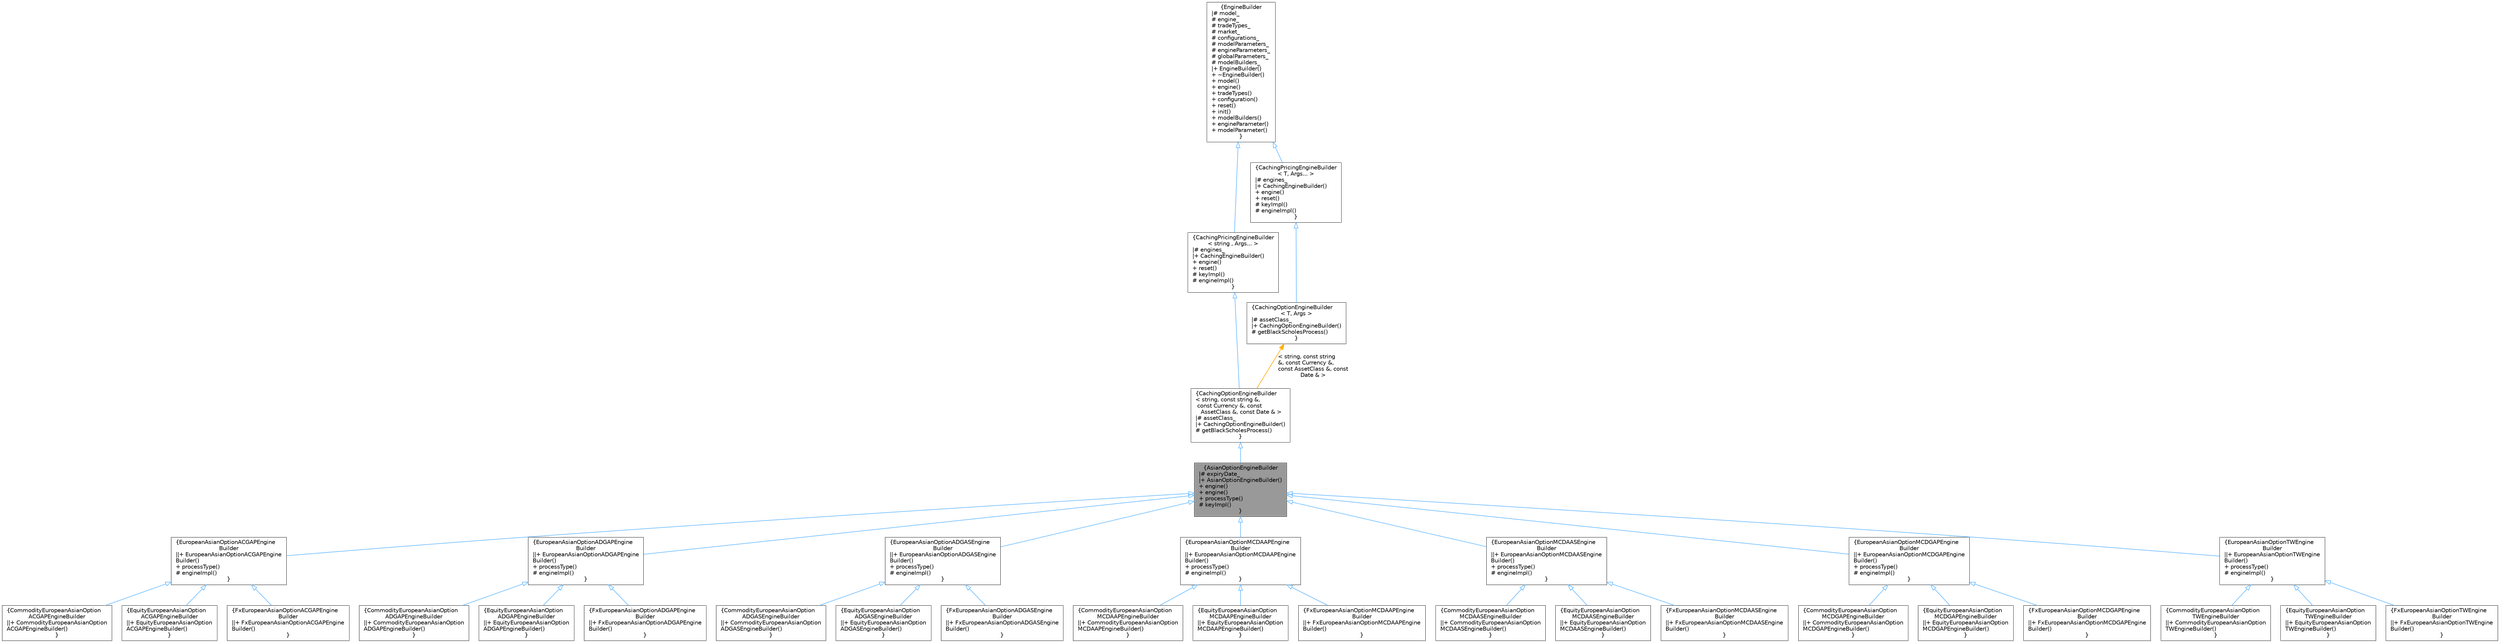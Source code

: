 digraph "AsianOptionEngineBuilder"
{
 // INTERACTIVE_SVG=YES
 // LATEX_PDF_SIZE
  bgcolor="transparent";
  edge [fontname=Helvetica,fontsize=10,labelfontname=Helvetica,labelfontsize=10];
  node [fontname=Helvetica,fontsize=10,shape=box,height=0.2,width=0.4];
  Node1 [label="{AsianOptionEngineBuilder\n|# expiryDate_\l|+ AsianOptionEngineBuilder()\l+ engine()\l+ engine()\l+ processType()\l# keyImpl()\l}",height=0.2,width=0.4,color="gray40", fillcolor="grey60", style="filled", fontcolor="black",tooltip="Abstract Engine Builder for Asian Options."];
  Node2 -> Node1 [dir="back",color="steelblue1",style="solid",arrowtail="onormal"];
  Node2 [label="{CachingOptionEngineBuilder\l\< string, const string &,\l const Currency &, const\l AssetClass &, const Date & \>\n|# assetClass_\l|+ CachingOptionEngineBuilder()\l# getBlackScholesProcess()\l}",height=0.2,width=0.4,color="gray40", fillcolor="white", style="filled",URL="$classore_1_1data_1_1_caching_option_engine_builder.html",tooltip=" "];
  Node3 -> Node2 [dir="back",color="steelblue1",style="solid",arrowtail="onormal"];
  Node3 [label="{CachingPricingEngineBuilder\l\< string , Args... \>\n|# engines_\l|+ CachingEngineBuilder()\l+ engine()\l+ reset()\l# keyImpl()\l# engineImpl()\l}",height=0.2,width=0.4,color="gray40", fillcolor="white", style="filled",URL="$classore_1_1data_1_1_caching_engine_builder.html",tooltip="Abstract template EngineBuilder class that can cache engines and coupon pricers."];
  Node4 -> Node3 [dir="back",color="steelblue1",style="solid",arrowtail="onormal"];
  Node4 [label="{EngineBuilder\n|# model_\l# engine_\l# tradeTypes_\l# market_\l# configurations_\l# modelParameters_\l# engineParameters_\l# globalParameters_\l# modelBuilders_\l|+ EngineBuilder()\l+ ~EngineBuilder()\l+ model()\l+ engine()\l+ tradeTypes()\l+ configuration()\l+ reset()\l+ init()\l+ modelBuilders()\l+ engineParameter()\l+ modelParameter()\l}",height=0.2,width=0.4,color="gray40", fillcolor="white", style="filled",URL="$classore_1_1data_1_1_engine_builder.html",tooltip="Base PricingEngine Builder class for a specific model and engine."];
  Node5 -> Node2 [dir="back",color="orange",style="solid",label=" \< string, const string\l &, const Currency &,\l const AssetClass &, const\l Date & \>" ];
  Node5 [label="{CachingOptionEngineBuilder\l\< T, Args \>\n|# assetClass_\l|+ CachingOptionEngineBuilder()\l# getBlackScholesProcess()\l}",height=0.2,width=0.4,color="gray40", fillcolor="white", style="filled",URL="$classore_1_1data_1_1_caching_option_engine_builder.html",tooltip=" "];
  Node6 -> Node5 [dir="back",color="steelblue1",style="solid",arrowtail="onormal"];
  Node6 [label="{CachingPricingEngineBuilder\l\< T, Args... \>\n|# engines_\l|+ CachingEngineBuilder()\l+ engine()\l+ reset()\l# keyImpl()\l# engineImpl()\l}",height=0.2,width=0.4,color="gray40", fillcolor="white", style="filled",URL="$classore_1_1data_1_1_caching_engine_builder.html",tooltip="Abstract template EngineBuilder class that can cache engines and coupon pricers."];
  Node4 -> Node6 [dir="back",color="steelblue1",style="solid",arrowtail="onormal"];
  Node1 -> Node7 [dir="back",color="steelblue1",style="solid",arrowtail="onormal"];
  Node7 [label="{EuropeanAsianOptionACGAPEngine\lBuilder\n||+ EuropeanAsianOptionACGAPEngine\lBuilder()\l+ processType()\l# engineImpl()\l}",height=0.2,width=0.4,color="gray40", fillcolor="white", style="filled",URL="$classore_1_1data_1_1_european_asian_option_a_c_g_a_p_engine_builder.html",tooltip="Continuous Analytic Engine Builder for European Asian Geometric Average Price Options."];
  Node7 -> Node8 [dir="back",color="steelblue1",style="solid",arrowtail="onormal"];
  Node8 [label="{CommodityEuropeanAsianOption\lACGAPEngineBuilder\n||+ CommodityEuropeanAsianOption\lACGAPEngineBuilder()\l}",height=0.2,width=0.4,color="gray40", fillcolor="white", style="filled",URL="$classore_1_1data_1_1_commodity_european_asian_option_a_c_g_a_p_engine_builder.html",tooltip="Continuous Analytic Engine Builder for European Asian Commodity Geometric Average Price Options."];
  Node7 -> Node9 [dir="back",color="steelblue1",style="solid",arrowtail="onormal"];
  Node9 [label="{EquityEuropeanAsianOption\lACGAPEngineBuilder\n||+ EquityEuropeanAsianOption\lACGAPEngineBuilder()\l}",height=0.2,width=0.4,color="gray40", fillcolor="white", style="filled",URL="$classore_1_1data_1_1_equity_european_asian_option_a_c_g_a_p_engine_builder.html",tooltip="Continuous Analytic Engine Builder for European Asian Equity Geometric Average Price Options."];
  Node7 -> Node10 [dir="back",color="steelblue1",style="solid",arrowtail="onormal"];
  Node10 [label="{FxEuropeanAsianOptionACGAPEngine\lBuilder\n||+ FxEuropeanAsianOptionACGAPEngine\lBuilder()\l}",height=0.2,width=0.4,color="gray40", fillcolor="white", style="filled",URL="$classore_1_1data_1_1_fx_european_asian_option_a_c_g_a_p_engine_builder.html",tooltip="Continuous Analytic Engine Builder for European Asian Fx Geometric Average Price Options."];
  Node1 -> Node11 [dir="back",color="steelblue1",style="solid",arrowtail="onormal"];
  Node11 [label="{EuropeanAsianOptionADGAPEngine\lBuilder\n||+ EuropeanAsianOptionADGAPEngine\lBuilder()\l+ processType()\l# engineImpl()\l}",height=0.2,width=0.4,color="gray40", fillcolor="white", style="filled",URL="$classore_1_1data_1_1_european_asian_option_a_d_g_a_p_engine_builder.html",tooltip="Discrete Analytic Engine Builder for European Asian Geometric Average Price Options."];
  Node11 -> Node12 [dir="back",color="steelblue1",style="solid",arrowtail="onormal"];
  Node12 [label="{CommodityEuropeanAsianOption\lADGAPEngineBuilder\n||+ CommodityEuropeanAsianOption\lADGAPEngineBuilder()\l}",height=0.2,width=0.4,color="gray40", fillcolor="white", style="filled",URL="$classore_1_1data_1_1_commodity_european_asian_option_a_d_g_a_p_engine_builder.html",tooltip="Discrete Analytic Engine Builder for European Asian Commodity Geometric Average Price Options."];
  Node11 -> Node13 [dir="back",color="steelblue1",style="solid",arrowtail="onormal"];
  Node13 [label="{EquityEuropeanAsianOption\lADGAPEngineBuilder\n||+ EquityEuropeanAsianOption\lADGAPEngineBuilder()\l}",height=0.2,width=0.4,color="gray40", fillcolor="white", style="filled",URL="$classore_1_1data_1_1_equity_european_asian_option_a_d_g_a_p_engine_builder.html",tooltip="Discrete Analytic Engine Builder for European Asian Equity Geometric Average Price Options."];
  Node11 -> Node14 [dir="back",color="steelblue1",style="solid",arrowtail="onormal"];
  Node14 [label="{FxEuropeanAsianOptionADGAPEngine\lBuilder\n||+ FxEuropeanAsianOptionADGAPEngine\lBuilder()\l}",height=0.2,width=0.4,color="gray40", fillcolor="white", style="filled",URL="$classore_1_1data_1_1_fx_european_asian_option_a_d_g_a_p_engine_builder.html",tooltip="Discrete Analytic Engine Builder for European Asian Fx Geometric Average Price Options."];
  Node1 -> Node15 [dir="back",color="steelblue1",style="solid",arrowtail="onormal"];
  Node15 [label="{EuropeanAsianOptionADGASEngine\lBuilder\n||+ EuropeanAsianOptionADGASEngine\lBuilder()\l+ processType()\l# engineImpl()\l}",height=0.2,width=0.4,color="gray40", fillcolor="white", style="filled",URL="$classore_1_1data_1_1_european_asian_option_a_d_g_a_s_engine_builder.html",tooltip="Discrete Analytic Engine Builder for European Asian Geometric Average Strike Options."];
  Node15 -> Node16 [dir="back",color="steelblue1",style="solid",arrowtail="onormal"];
  Node16 [label="{CommodityEuropeanAsianOption\lADGASEngineBuilder\n||+ CommodityEuropeanAsianOption\lADGASEngineBuilder()\l}",height=0.2,width=0.4,color="gray40", fillcolor="white", style="filled",URL="$classore_1_1data_1_1_commodity_european_asian_option_a_d_g_a_s_engine_builder.html",tooltip="Discrete Analytic Engine Builder for European Asian Commodity Geometric Average Strike Options."];
  Node15 -> Node17 [dir="back",color="steelblue1",style="solid",arrowtail="onormal"];
  Node17 [label="{EquityEuropeanAsianOption\lADGASEngineBuilder\n||+ EquityEuropeanAsianOption\lADGASEngineBuilder()\l}",height=0.2,width=0.4,color="gray40", fillcolor="white", style="filled",URL="$classore_1_1data_1_1_equity_european_asian_option_a_d_g_a_s_engine_builder.html",tooltip="Discrete Analytic Engine Builder for European Asian Equity Geometric Average Strike Options."];
  Node15 -> Node18 [dir="back",color="steelblue1",style="solid",arrowtail="onormal"];
  Node18 [label="{FxEuropeanAsianOptionADGASEngine\lBuilder\n||+ FxEuropeanAsianOptionADGASEngine\lBuilder()\l}",height=0.2,width=0.4,color="gray40", fillcolor="white", style="filled",URL="$classore_1_1data_1_1_fx_european_asian_option_a_d_g_a_s_engine_builder.html",tooltip="Discrete Analytic Engine Builder for European Asian Fx Geometric Average Strike Options."];
  Node1 -> Node19 [dir="back",color="steelblue1",style="solid",arrowtail="onormal"];
  Node19 [label="{EuropeanAsianOptionMCDAAPEngine\lBuilder\n||+ EuropeanAsianOptionMCDAAPEngine\lBuilder()\l+ processType()\l# engineImpl()\l}",height=0.2,width=0.4,color="gray40", fillcolor="white", style="filled",URL="$classore_1_1data_1_1_european_asian_option_m_c_d_a_a_p_engine_builder.html",tooltip="Discrete Monte Carlo Engine Builder for European Asian Arithmetic Average Price Options."];
  Node19 -> Node20 [dir="back",color="steelblue1",style="solid",arrowtail="onormal"];
  Node20 [label="{CommodityEuropeanAsianOption\lMCDAAPEngineBuilder\n||+ CommodityEuropeanAsianOption\lMCDAAPEngineBuilder()\l}",height=0.2,width=0.4,color="gray40", fillcolor="white", style="filled",URL="$classore_1_1data_1_1_commodity_european_asian_option_m_c_d_a_a_p_engine_builder.html",tooltip="Discrete Monte Carlo Engine Builder for European Asian Commodity Arithmetic Average Price Options."];
  Node19 -> Node21 [dir="back",color="steelblue1",style="solid",arrowtail="onormal"];
  Node21 [label="{EquityEuropeanAsianOption\lMCDAAPEngineBuilder\n||+ EquityEuropeanAsianOption\lMCDAAPEngineBuilder()\l}",height=0.2,width=0.4,color="gray40", fillcolor="white", style="filled",URL="$classore_1_1data_1_1_equity_european_asian_option_m_c_d_a_a_p_engine_builder.html",tooltip="Discrete Monte Carlo Engine Builder for European Asian Equity Arithmetic Average Price Options."];
  Node19 -> Node22 [dir="back",color="steelblue1",style="solid",arrowtail="onormal"];
  Node22 [label="{FxEuropeanAsianOptionMCDAAPEngine\lBuilder\n||+ FxEuropeanAsianOptionMCDAAPEngine\lBuilder()\l}",height=0.2,width=0.4,color="gray40", fillcolor="white", style="filled",URL="$classore_1_1data_1_1_fx_european_asian_option_m_c_d_a_a_p_engine_builder.html",tooltip="Discrete Monte Carlo Engine Builder for European Asian Fx Arithmetic Average Price Options."];
  Node1 -> Node23 [dir="back",color="steelblue1",style="solid",arrowtail="onormal"];
  Node23 [label="{EuropeanAsianOptionMCDAASEngine\lBuilder\n||+ EuropeanAsianOptionMCDAASEngine\lBuilder()\l+ processType()\l# engineImpl()\l}",height=0.2,width=0.4,color="gray40", fillcolor="white", style="filled",URL="$classore_1_1data_1_1_european_asian_option_m_c_d_a_a_s_engine_builder.html",tooltip="Discrete Monte Carlo Engine Builder for European Asian Arithmetic Average Strike Options."];
  Node23 -> Node24 [dir="back",color="steelblue1",style="solid",arrowtail="onormal"];
  Node24 [label="{CommodityEuropeanAsianOption\lMCDAASEngineBuilder\n||+ CommodityEuropeanAsianOption\lMCDAASEngineBuilder()\l}",height=0.2,width=0.4,color="gray40", fillcolor="white", style="filled",URL="$classore_1_1data_1_1_commodity_european_asian_option_m_c_d_a_a_s_engine_builder.html",tooltip="Discrete Monte Carlo Engine Builder for European Asian Commodity Arithmetic Average Strike Options."];
  Node23 -> Node25 [dir="back",color="steelblue1",style="solid",arrowtail="onormal"];
  Node25 [label="{EquityEuropeanAsianOption\lMCDAASEngineBuilder\n||+ EquityEuropeanAsianOption\lMCDAASEngineBuilder()\l}",height=0.2,width=0.4,color="gray40", fillcolor="white", style="filled",URL="$classore_1_1data_1_1_equity_european_asian_option_m_c_d_a_a_s_engine_builder.html",tooltip="Discrete Monte Carlo Engine Builder for European Asian Equity Arithmetic Average Strike Options."];
  Node23 -> Node26 [dir="back",color="steelblue1",style="solid",arrowtail="onormal"];
  Node26 [label="{FxEuropeanAsianOptionMCDAASEngine\lBuilder\n||+ FxEuropeanAsianOptionMCDAASEngine\lBuilder()\l}",height=0.2,width=0.4,color="gray40", fillcolor="white", style="filled",URL="$classore_1_1data_1_1_fx_european_asian_option_m_c_d_a_a_s_engine_builder.html",tooltip="Discrete Monte Carlo Engine Builder for European Asian Fx Arithmetic Average Strike Options."];
  Node1 -> Node27 [dir="back",color="steelblue1",style="solid",arrowtail="onormal"];
  Node27 [label="{EuropeanAsianOptionMCDGAPEngine\lBuilder\n||+ EuropeanAsianOptionMCDGAPEngine\lBuilder()\l+ processType()\l# engineImpl()\l}",height=0.2,width=0.4,color="gray40", fillcolor="white", style="filled",URL="$classore_1_1data_1_1_european_asian_option_m_c_d_g_a_p_engine_builder.html",tooltip="Discrete Monte Carlo Engine Builder for European Asian Geometric Average Price Options."];
  Node27 -> Node28 [dir="back",color="steelblue1",style="solid",arrowtail="onormal"];
  Node28 [label="{CommodityEuropeanAsianOption\lMCDGAPEngineBuilder\n||+ CommodityEuropeanAsianOption\lMCDGAPEngineBuilder()\l}",height=0.2,width=0.4,color="gray40", fillcolor="white", style="filled",URL="$classore_1_1data_1_1_commodity_european_asian_option_m_c_d_g_a_p_engine_builder.html",tooltip="Discrete Monte Carlo Engine Builder for European Asian Commodity Geometric Average Price Options."];
  Node27 -> Node29 [dir="back",color="steelblue1",style="solid",arrowtail="onormal"];
  Node29 [label="{EquityEuropeanAsianOption\lMCDGAPEngineBuilder\n||+ EquityEuropeanAsianOption\lMCDGAPEngineBuilder()\l}",height=0.2,width=0.4,color="gray40", fillcolor="white", style="filled",URL="$classore_1_1data_1_1_equity_european_asian_option_m_c_d_g_a_p_engine_builder.html",tooltip="Discrete Monte Carlo Engine Builder for European Asian Equity Geometric Average Price Options."];
  Node27 -> Node30 [dir="back",color="steelblue1",style="solid",arrowtail="onormal"];
  Node30 [label="{FxEuropeanAsianOptionMCDGAPEngine\lBuilder\n||+ FxEuropeanAsianOptionMCDGAPEngine\lBuilder()\l}",height=0.2,width=0.4,color="gray40", fillcolor="white", style="filled",URL="$classore_1_1data_1_1_fx_european_asian_option_m_c_d_g_a_p_engine_builder.html",tooltip="Discrete Monte Carlo Engine Builder for European Asian Fx Geometric Average Price Options."];
  Node1 -> Node31 [dir="back",color="steelblue1",style="solid",arrowtail="onormal"];
  Node31 [label="{EuropeanAsianOptionTWEngine\lBuilder\n||+ EuropeanAsianOptionTWEngine\lBuilder()\l+ processType()\l# engineImpl()\l}",height=0.2,width=0.4,color="gray40", fillcolor="white", style="filled",URL="$classore_1_1data_1_1_european_asian_option_t_w_engine_builder.html",tooltip="Discrete Analytic TW Engine Builder for European Asian Arithmetic Average Price Options."];
  Node31 -> Node32 [dir="back",color="steelblue1",style="solid",arrowtail="onormal"];
  Node32 [label="{CommodityEuropeanAsianOption\lTWEngineBuilder\n||+ CommodityEuropeanAsianOption\lTWEngineBuilder()\l}",height=0.2,width=0.4,color="gray40", fillcolor="white", style="filled",URL="$classore_1_1data_1_1_commodity_european_asian_option_t_w_engine_builder.html",tooltip="Discrete Analytic TW Engine Builder for European Asian Commodity Arithmetic Average Price Options."];
  Node31 -> Node33 [dir="back",color="steelblue1",style="solid",arrowtail="onormal"];
  Node33 [label="{EquityEuropeanAsianOption\lTWEngineBuilder\n||+ EquityEuropeanAsianOption\lTWEngineBuilder()\l}",height=0.2,width=0.4,color="gray40", fillcolor="white", style="filled",URL="$classore_1_1data_1_1_equity_european_asian_option_t_w_engine_builder.html",tooltip="Discrete Analytic TW Engine Builder for European Asian Equity Arithmetic Average Price Options."];
  Node31 -> Node34 [dir="back",color="steelblue1",style="solid",arrowtail="onormal"];
  Node34 [label="{FxEuropeanAsianOptionTWEngine\lBuilder\n||+ FxEuropeanAsianOptionTWEngine\lBuilder()\l}",height=0.2,width=0.4,color="gray40", fillcolor="white", style="filled",URL="$classore_1_1data_1_1_fx_european_asian_option_t_w_engine_builder.html",tooltip="Discrete Analytic TW Engine Builder for European Asian Fx Arithmetic Average Price Options."];
}
